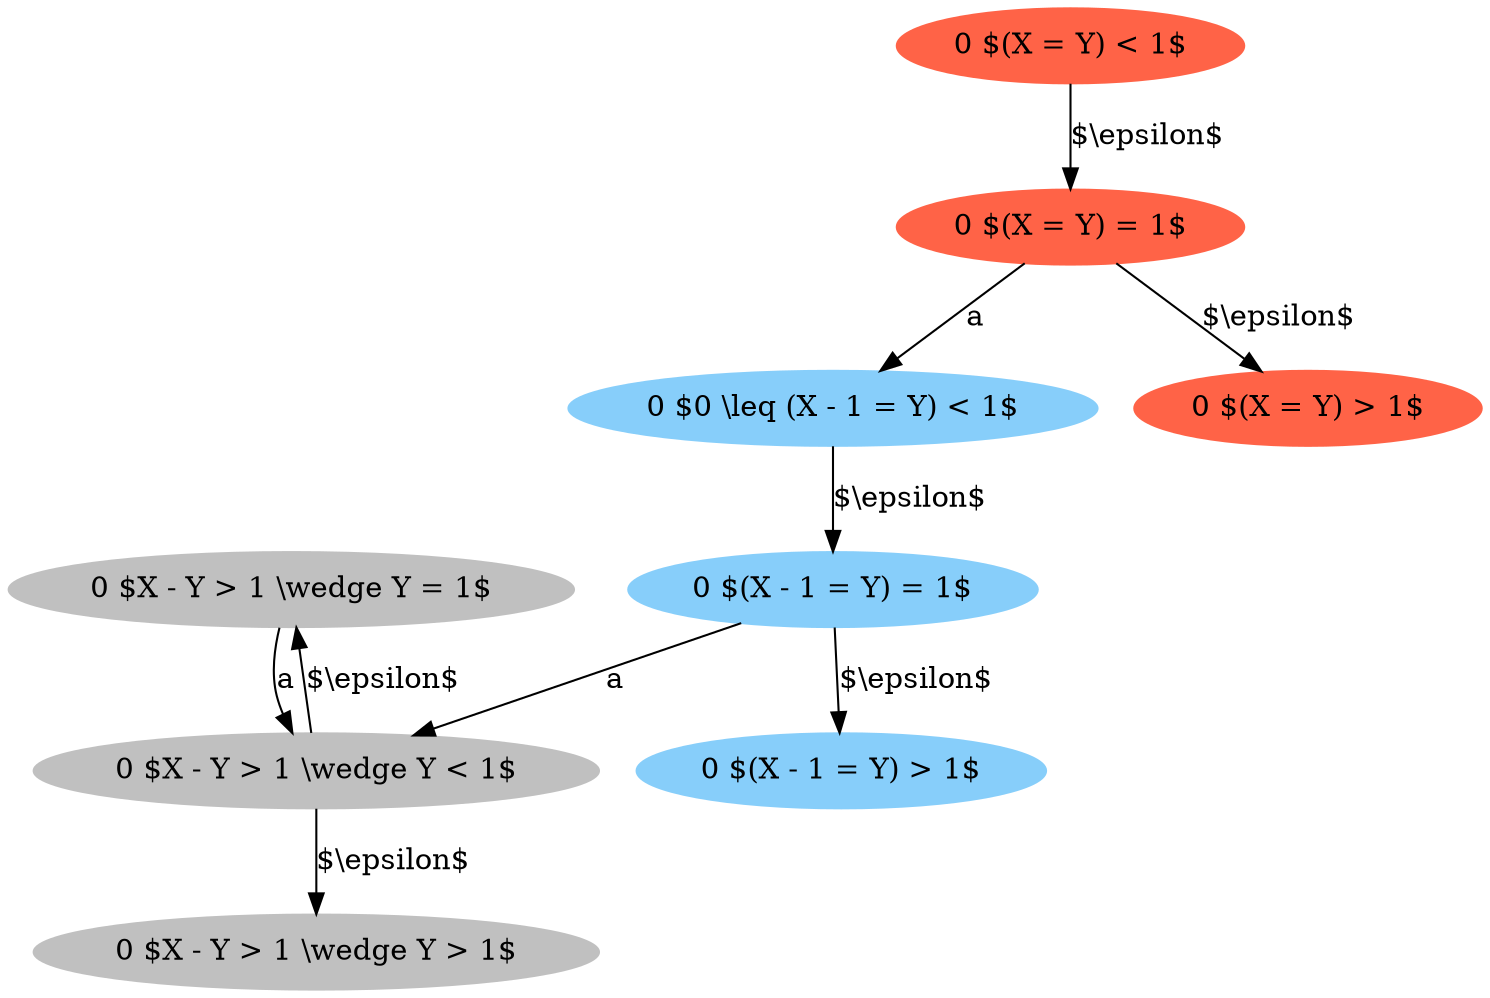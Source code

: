 digraph {
"0 $X - Y > 1 \\wedge Y = 1$" [style=filled,color=silver];
"0 $X - Y > 1 \\wedge Y < 1$" [style=filled,color=silver];
"0 $X - Y > 1 \\wedge Y > 1$" [style=filled,color=silver];
"0 $(X - 1 = Y) = 1$" [style=filled,color=lightskyblue];
"0 $0 \\leq (X - 1 = Y) < 1$" [style=filled,color=lightskyblue];
"0 $(X - 1 = Y) > 1$" [style=filled,color=lightskyblue];
"0 $(X = Y) > 1$" [style=filled,color=tomato];
"0 $(X = Y) < 1$" [style=filled,color=tomato];
"0 $(X = Y) = 1$" [style=filled,color=tomato];
"0 $X - Y > 1 \\wedge Y < 1$" -> "0 $X - Y > 1 \\wedge Y = 1$" [label = "$\\epsilon$"];
"0 $X - Y > 1 \\wedge Y = 1$" -> "0 $X - Y > 1 \\wedge Y < 1$" [label = "a"];
"0 $(X - 1 = Y) = 1$" -> "0 $X - Y > 1 \\wedge Y < 1$" [label = "a"];
"0 $X - Y > 1 \\wedge Y < 1$" -> "0 $X - Y > 1 \\wedge Y > 1$" [label = "$\\epsilon$"];
"0 $0 \\leq (X - 1 = Y) < 1$" -> "0 $(X - 1 = Y) = 1$" [label = "$\\epsilon$"];
"0 $(X = Y) = 1$" -> "0 $0 \\leq (X - 1 = Y) < 1$" [label = "a"];
"0 $(X - 1 = Y) = 1$" -> "0 $(X - 1 = Y) > 1$" [label = "$\\epsilon$"];
"0 $(X = Y) = 1$" -> "0 $(X = Y) > 1$" [label = "$\\epsilon$"];
"0 $(X = Y) < 1$" -> "0 $(X = Y) = 1$" [label = "$\\epsilon$"];
}
